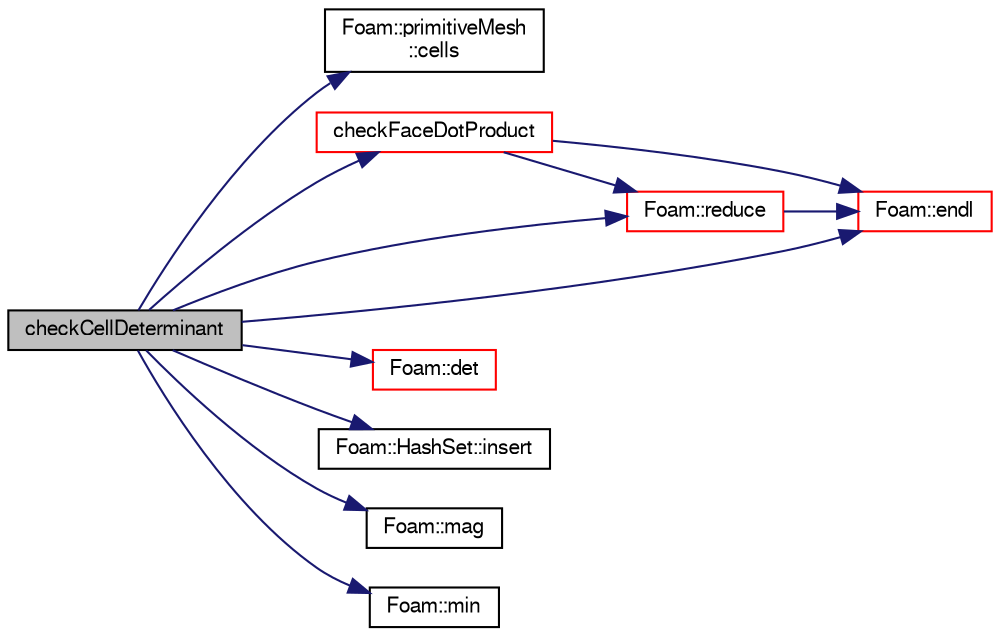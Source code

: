 digraph "checkCellDeterminant"
{
  bgcolor="transparent";
  edge [fontname="FreeSans",fontsize="10",labelfontname="FreeSans",labelfontsize="10"];
  node [fontname="FreeSans",fontsize="10",shape=record];
  rankdir="LR";
  Node6797 [label="checkCellDeterminant",height=0.2,width=0.4,color="black", fillcolor="grey75", style="filled", fontcolor="black"];
  Node6797 -> Node6798 [color="midnightblue",fontsize="10",style="solid",fontname="FreeSans"];
  Node6798 [label="Foam::primitiveMesh\l::cells",height=0.2,width=0.4,color="black",URL="$a27530.html#af19bf800d725a623c7b1d0101d65e7d3"];
  Node6797 -> Node6799 [color="midnightblue",fontsize="10",style="solid",fontname="FreeSans"];
  Node6799 [label="checkFaceDotProduct",height=0.2,width=0.4,color="red",URL="$a21562.html#a5014e575335db939bc66eb2fe32ac48f",tooltip="See primitiveMesh. "];
  Node6799 -> Node6891 [color="midnightblue",fontsize="10",style="solid",fontname="FreeSans"];
  Node6891 [label="Foam::endl",height=0.2,width=0.4,color="red",URL="$a21124.html#a2db8fe02a0d3909e9351bb4275b23ce4",tooltip="Add newline and flush stream. "];
  Node6799 -> Node6931 [color="midnightblue",fontsize="10",style="solid",fontname="FreeSans"];
  Node6931 [label="Foam::reduce",height=0.2,width=0.4,color="red",URL="$a21124.html#a7ffd6af4acc2eb9ba72ee296b5ecda23"];
  Node6931 -> Node6891 [color="midnightblue",fontsize="10",style="solid",fontname="FreeSans"];
  Node6797 -> Node6879 [color="midnightblue",fontsize="10",style="solid",fontname="FreeSans"];
  Node6879 [label="Foam::det",height=0.2,width=0.4,color="red",URL="$a21124.html#a0661214f1c72feedb965c88d685f8036"];
  Node6797 -> Node6891 [color="midnightblue",fontsize="10",style="solid",fontname="FreeSans"];
  Node6797 -> Node6930 [color="midnightblue",fontsize="10",style="solid",fontname="FreeSans"];
  Node6930 [label="Foam::HashSet::insert",height=0.2,width=0.4,color="black",URL="$a25690.html#a49f0753d9652681fc3a81f59951a0ad7",tooltip="Insert a new entry. "];
  Node6797 -> Node6806 [color="midnightblue",fontsize="10",style="solid",fontname="FreeSans"];
  Node6806 [label="Foam::mag",height=0.2,width=0.4,color="black",URL="$a21124.html#a929da2a3fdcf3dacbbe0487d3a330dae"];
  Node6797 -> Node6863 [color="midnightblue",fontsize="10",style="solid",fontname="FreeSans"];
  Node6863 [label="Foam::min",height=0.2,width=0.4,color="black",URL="$a21124.html#a253e112ad2d56d96230ff39ea7f442dc"];
  Node6797 -> Node6931 [color="midnightblue",fontsize="10",style="solid",fontname="FreeSans"];
}
